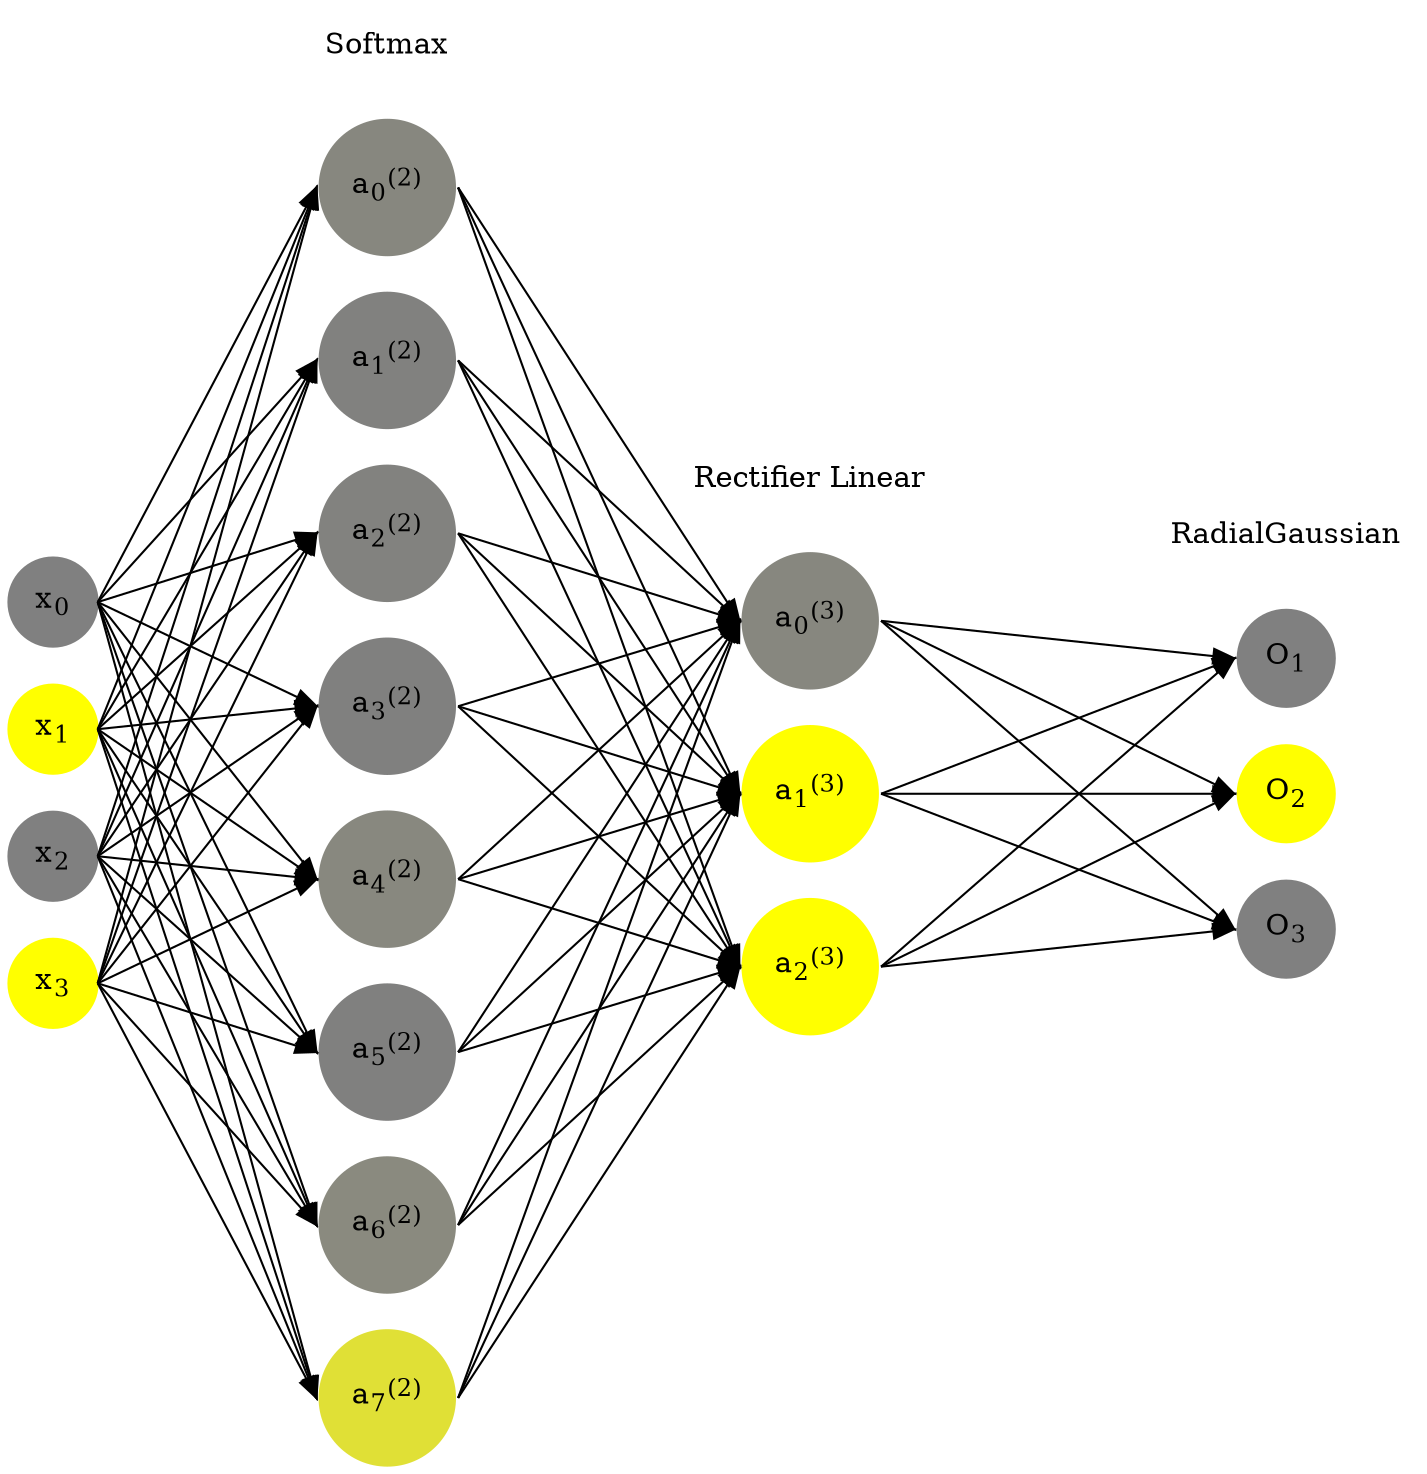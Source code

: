digraph G {
	rankdir = LR;
	splines=false;
	edge[style=invis];
	ranksep= 1.4;
	{
	node [shape=circle, color="0.1667, 0.0, 0.5", style=filled, fillcolor="0.1667, 0.0, 0.5"];
	x0 [label=<x<sub>0</sub>>];
	}
	{
	node [shape=circle, color="0.1667, 1.0, 1.0", style=filled, fillcolor="0.1667, 1.0, 1.0"];
	x1 [label=<x<sub>1</sub>>];
	}
	{
	node [shape=circle, color="0.1667, 0.0, 0.5", style=filled, fillcolor="0.1667, 0.0, 0.5"];
	x2 [label=<x<sub>2</sub>>];
	}
	{
	node [shape=circle, color="0.1667, 1.0, 1.0", style=filled, fillcolor="0.1667, 1.0, 1.0"];
	x3 [label=<x<sub>3</sub>>];
	}
	{
	node [shape=circle, color="0.1667, 0.060669, 0.530335", style=filled, fillcolor="0.1667, 0.060669, 0.530335"];
	a02 [label=<a<sub>0</sub><sup>(2)</sup>>];
	}
	{
	node [shape=circle, color="0.1667, 0.012225, 0.506112", style=filled, fillcolor="0.1667, 0.012225, 0.506112"];
	a12 [label=<a<sub>1</sub><sup>(2)</sup>>];
	}
	{
	node [shape=circle, color="0.1667, 0.015772, 0.507886", style=filled, fillcolor="0.1667, 0.015772, 0.507886"];
	a22 [label=<a<sub>2</sub><sup>(2)</sup>>];
	}
	{
	node [shape=circle, color="0.1667, 0.002238, 0.501119", style=filled, fillcolor="0.1667, 0.002238, 0.501119"];
	a32 [label=<a<sub>3</sub><sup>(2)</sup>>];
	}
	{
	node [shape=circle, color="0.1667, 0.067360, 0.533680", style=filled, fillcolor="0.1667, 0.067360, 0.533680"];
	a42 [label=<a<sub>4</sub><sup>(2)</sup>>];
	}
	{
	node [shape=circle, color="0.1667, 0.001774, 0.500887", style=filled, fillcolor="0.1667, 0.001774, 0.500887"];
	a52 [label=<a<sub>5</sub><sup>(2)</sup>>];
	}
	{
	node [shape=circle, color="0.1667, 0.082386, 0.541193", style=filled, fillcolor="0.1667, 0.082386, 0.541193"];
	a62 [label=<a<sub>6</sub><sup>(2)</sup>>];
	}
	{
	node [shape=circle, color="0.1667, 0.757576, 0.878788", style=filled, fillcolor="0.1667, 0.757576, 0.878788"];
	a72 [label=<a<sub>7</sub><sup>(2)</sup>>];
	}
	{
	node [shape=circle, color="0.1667, 0.061841, 0.530920", style=filled, fillcolor="0.1667, 0.061841, 0.530920"];
	a03 [label=<a<sub>0</sub><sup>(3)</sup>>];
	}
	{
	node [shape=circle, color="0.1667, 1.451558, 1.225779", style=filled, fillcolor="0.1667, 1.451558, 1.225779"];
	a13 [label=<a<sub>1</sub><sup>(3)</sup>>];
	}
	{
	node [shape=circle, color="0.1667, 1.958512, 1.479256", style=filled, fillcolor="0.1667, 1.958512, 1.479256"];
	a23 [label=<a<sub>2</sub><sup>(3)</sup>>];
	}
	{
	node [shape=circle, color="0.1667, 0.0, 0.5", style=filled, fillcolor="0.1667, 0.0, 0.5"];
	O1 [label=<O<sub>1</sub>>];
	}
	{
	node [shape=circle, color="0.1667, 1.0, 1.0", style=filled, fillcolor="0.1667, 1.0, 1.0"];
	O2 [label=<O<sub>2</sub>>];
	}
	{
	node [shape=circle, color="0.1667, 0.0, 0.5", style=filled, fillcolor="0.1667, 0.0, 0.5"];
	O3 [label=<O<sub>3</sub>>];
	}
	{
	rank=same;
	x0->x1->x2->x3;
	}
	{
	rank=same;
	a02->a12->a22->a32->a42->a52->a62->a72;
	}
	{
	rank=same;
	a03->a13->a23;
	}
	{
	rank=same;
	O1->O2->O3;
	}
	l1 [shape=plaintext,label="Softmax"];
	l1->a02;
	{rank=same; l1;a02};
	l2 [shape=plaintext,label="Rectifier Linear"];
	l2->a03;
	{rank=same; l2;a03};
	l3 [shape=plaintext,label="RadialGaussian"];
	l3->O1;
	{rank=same; l3;O1};
edge[style=solid, tailport=e, headport=w];
	{x0;x1;x2;x3} -> {a02;a12;a22;a32;a42;a52;a62;a72};
	{a02;a12;a22;a32;a42;a52;a62;a72} -> {a03;a13;a23};
	{a03;a13;a23} -> {O1,O2,O3};
}